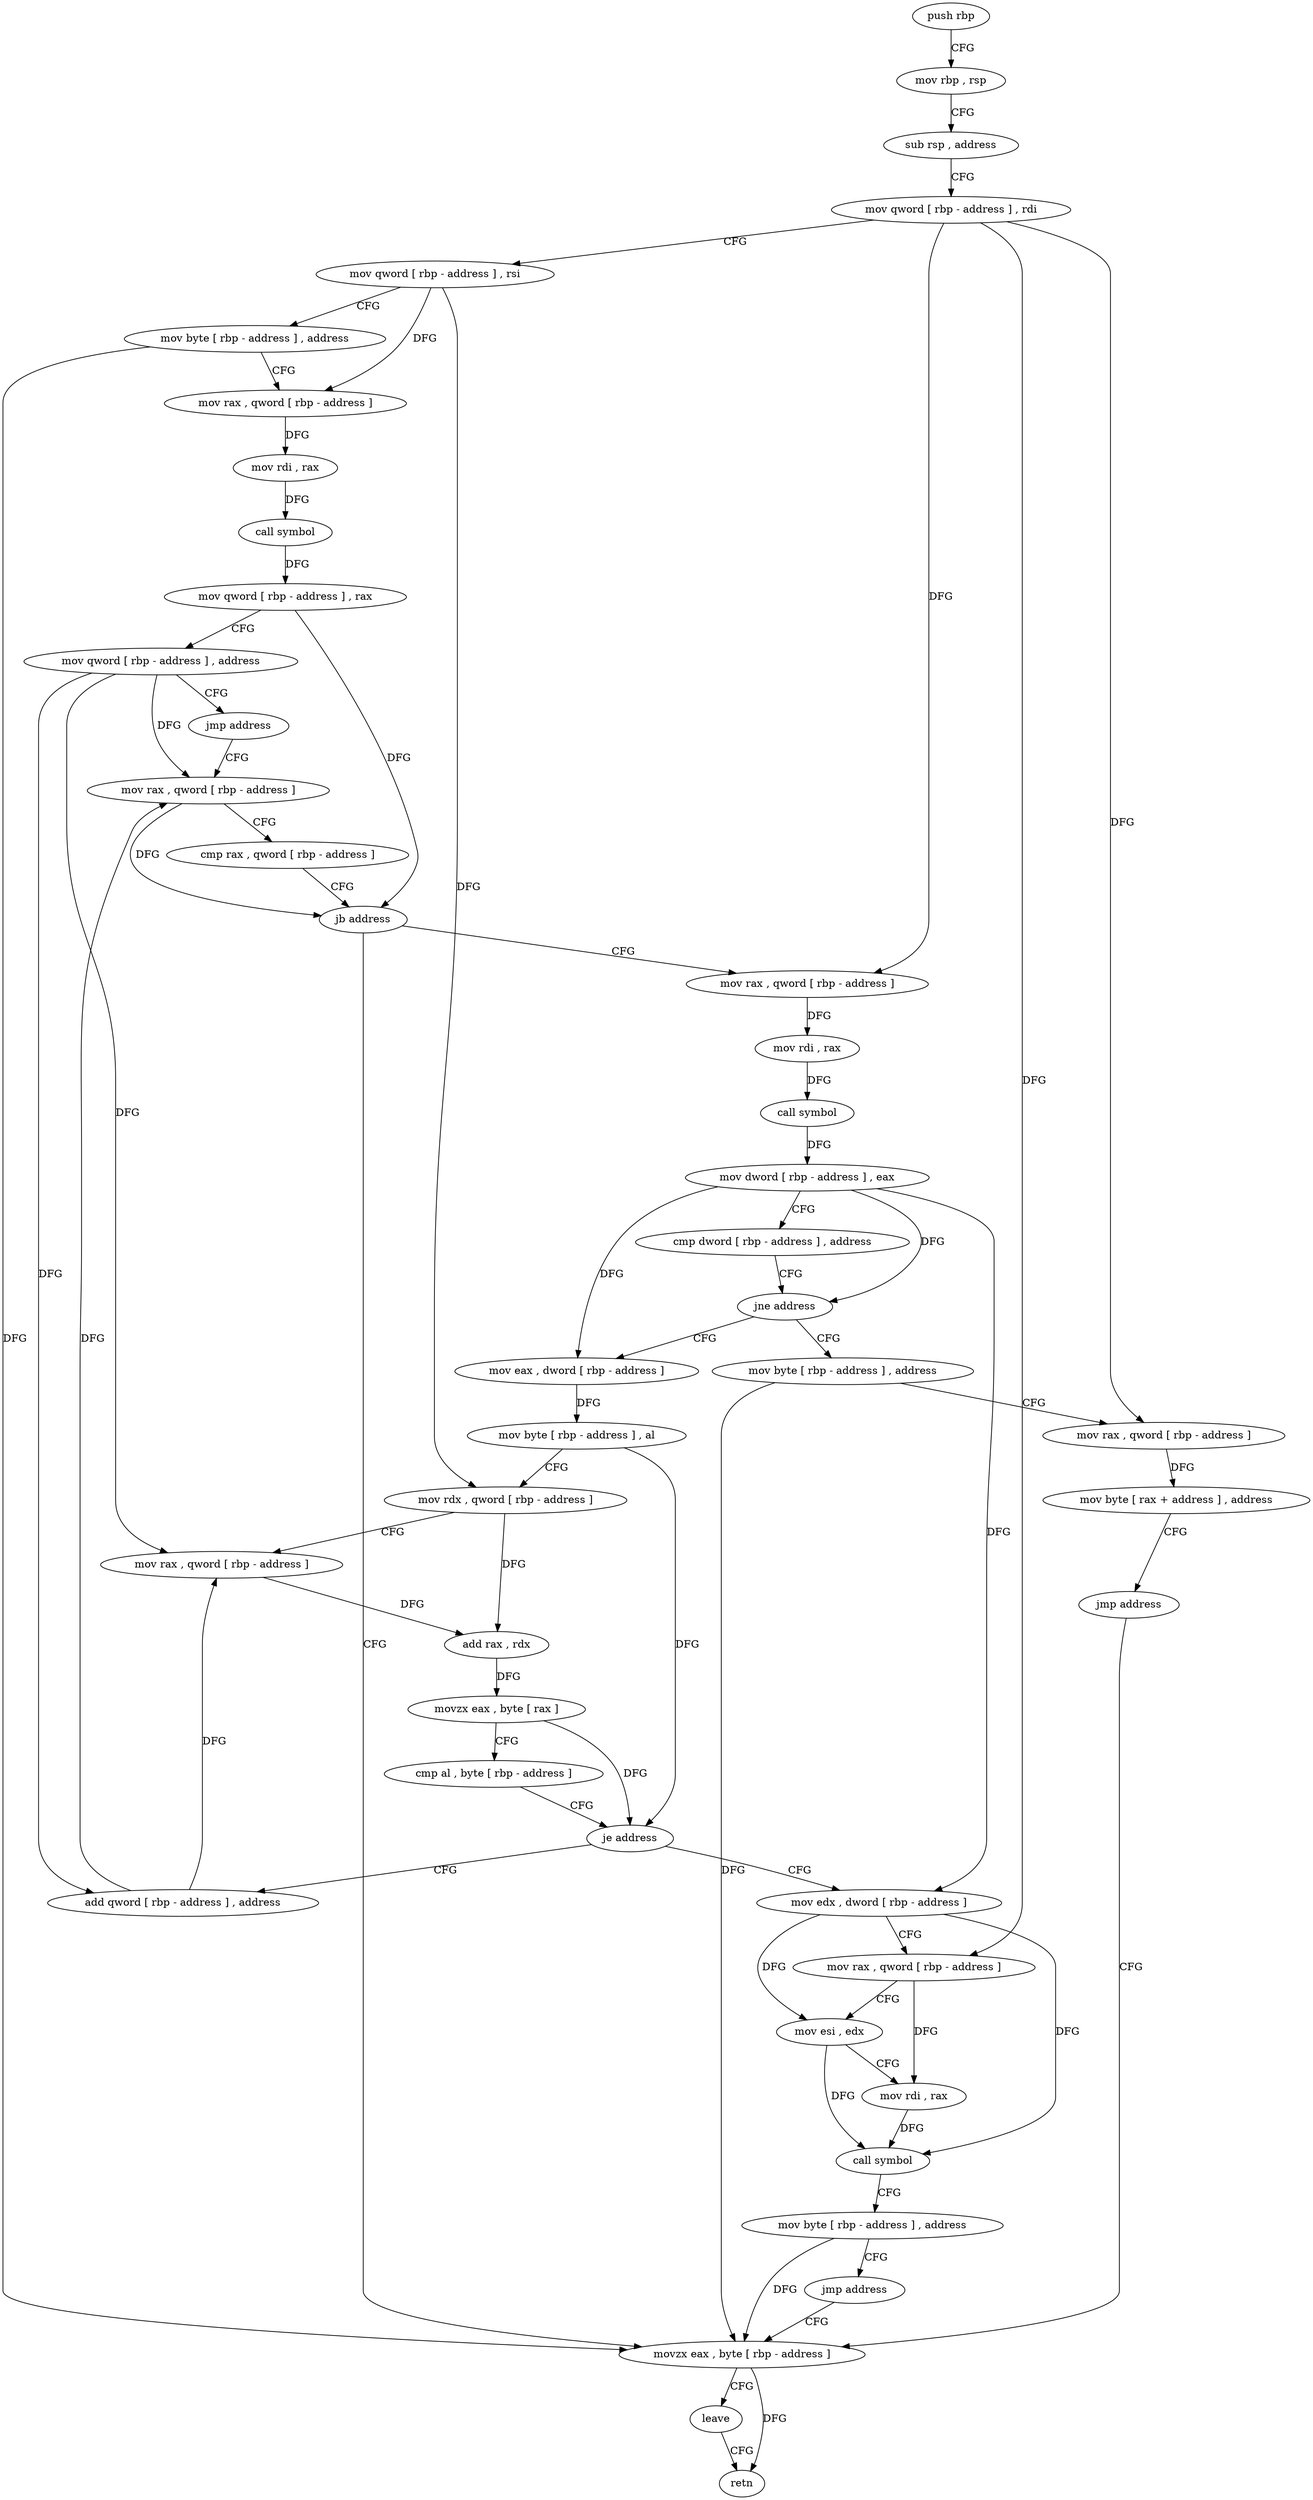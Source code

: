 digraph "func" {
"115531" [label = "push rbp" ]
"115532" [label = "mov rbp , rsp" ]
"115535" [label = "sub rsp , address" ]
"115539" [label = "mov qword [ rbp - address ] , rdi" ]
"115543" [label = "mov qword [ rbp - address ] , rsi" ]
"115547" [label = "mov byte [ rbp - address ] , address" ]
"115551" [label = "mov rax , qword [ rbp - address ]" ]
"115555" [label = "mov rdi , rax" ]
"115558" [label = "call symbol" ]
"115563" [label = "mov qword [ rbp - address ] , rax" ]
"115567" [label = "mov qword [ rbp - address ] , address" ]
"115575" [label = "jmp address" ]
"115665" [label = "mov rax , qword [ rbp - address ]" ]
"115669" [label = "cmp rax , qword [ rbp - address ]" ]
"115673" [label = "jb address" ]
"115577" [label = "mov rax , qword [ rbp - address ]" ]
"115675" [label = "movzx eax , byte [ rbp - address ]" ]
"115581" [label = "mov rdi , rax" ]
"115584" [label = "call symbol" ]
"115589" [label = "mov dword [ rbp - address ] , eax" ]
"115592" [label = "cmp dword [ rbp - address ] , address" ]
"115596" [label = "jne address" ]
"115612" [label = "mov eax , dword [ rbp - address ]" ]
"115598" [label = "mov byte [ rbp - address ] , address" ]
"115679" [label = "leave" ]
"115680" [label = "retn" ]
"115615" [label = "mov byte [ rbp - address ] , al" ]
"115618" [label = "mov rdx , qword [ rbp - address ]" ]
"115622" [label = "mov rax , qword [ rbp - address ]" ]
"115626" [label = "add rax , rdx" ]
"115629" [label = "movzx eax , byte [ rax ]" ]
"115632" [label = "cmp al , byte [ rbp - address ]" ]
"115635" [label = "je address" ]
"115660" [label = "add qword [ rbp - address ] , address" ]
"115637" [label = "mov edx , dword [ rbp - address ]" ]
"115602" [label = "mov rax , qword [ rbp - address ]" ]
"115606" [label = "mov byte [ rax + address ] , address" ]
"115610" [label = "jmp address" ]
"115640" [label = "mov rax , qword [ rbp - address ]" ]
"115644" [label = "mov esi , edx" ]
"115646" [label = "mov rdi , rax" ]
"115649" [label = "call symbol" ]
"115654" [label = "mov byte [ rbp - address ] , address" ]
"115658" [label = "jmp address" ]
"115531" -> "115532" [ label = "CFG" ]
"115532" -> "115535" [ label = "CFG" ]
"115535" -> "115539" [ label = "CFG" ]
"115539" -> "115543" [ label = "CFG" ]
"115539" -> "115577" [ label = "DFG" ]
"115539" -> "115602" [ label = "DFG" ]
"115539" -> "115640" [ label = "DFG" ]
"115543" -> "115547" [ label = "CFG" ]
"115543" -> "115551" [ label = "DFG" ]
"115543" -> "115618" [ label = "DFG" ]
"115547" -> "115551" [ label = "CFG" ]
"115547" -> "115675" [ label = "DFG" ]
"115551" -> "115555" [ label = "DFG" ]
"115555" -> "115558" [ label = "DFG" ]
"115558" -> "115563" [ label = "DFG" ]
"115563" -> "115567" [ label = "CFG" ]
"115563" -> "115673" [ label = "DFG" ]
"115567" -> "115575" [ label = "CFG" ]
"115567" -> "115665" [ label = "DFG" ]
"115567" -> "115622" [ label = "DFG" ]
"115567" -> "115660" [ label = "DFG" ]
"115575" -> "115665" [ label = "CFG" ]
"115665" -> "115669" [ label = "CFG" ]
"115665" -> "115673" [ label = "DFG" ]
"115669" -> "115673" [ label = "CFG" ]
"115673" -> "115577" [ label = "CFG" ]
"115673" -> "115675" [ label = "CFG" ]
"115577" -> "115581" [ label = "DFG" ]
"115675" -> "115679" [ label = "CFG" ]
"115675" -> "115680" [ label = "DFG" ]
"115581" -> "115584" [ label = "DFG" ]
"115584" -> "115589" [ label = "DFG" ]
"115589" -> "115592" [ label = "CFG" ]
"115589" -> "115596" [ label = "DFG" ]
"115589" -> "115612" [ label = "DFG" ]
"115589" -> "115637" [ label = "DFG" ]
"115592" -> "115596" [ label = "CFG" ]
"115596" -> "115612" [ label = "CFG" ]
"115596" -> "115598" [ label = "CFG" ]
"115612" -> "115615" [ label = "DFG" ]
"115598" -> "115602" [ label = "CFG" ]
"115598" -> "115675" [ label = "DFG" ]
"115679" -> "115680" [ label = "CFG" ]
"115615" -> "115618" [ label = "CFG" ]
"115615" -> "115635" [ label = "DFG" ]
"115618" -> "115622" [ label = "CFG" ]
"115618" -> "115626" [ label = "DFG" ]
"115622" -> "115626" [ label = "DFG" ]
"115626" -> "115629" [ label = "DFG" ]
"115629" -> "115632" [ label = "CFG" ]
"115629" -> "115635" [ label = "DFG" ]
"115632" -> "115635" [ label = "CFG" ]
"115635" -> "115660" [ label = "CFG" ]
"115635" -> "115637" [ label = "CFG" ]
"115660" -> "115665" [ label = "DFG" ]
"115660" -> "115622" [ label = "DFG" ]
"115637" -> "115640" [ label = "CFG" ]
"115637" -> "115644" [ label = "DFG" ]
"115637" -> "115649" [ label = "DFG" ]
"115602" -> "115606" [ label = "DFG" ]
"115606" -> "115610" [ label = "CFG" ]
"115610" -> "115675" [ label = "CFG" ]
"115640" -> "115644" [ label = "CFG" ]
"115640" -> "115646" [ label = "DFG" ]
"115644" -> "115646" [ label = "CFG" ]
"115644" -> "115649" [ label = "DFG" ]
"115646" -> "115649" [ label = "DFG" ]
"115649" -> "115654" [ label = "CFG" ]
"115654" -> "115658" [ label = "CFG" ]
"115654" -> "115675" [ label = "DFG" ]
"115658" -> "115675" [ label = "CFG" ]
}
